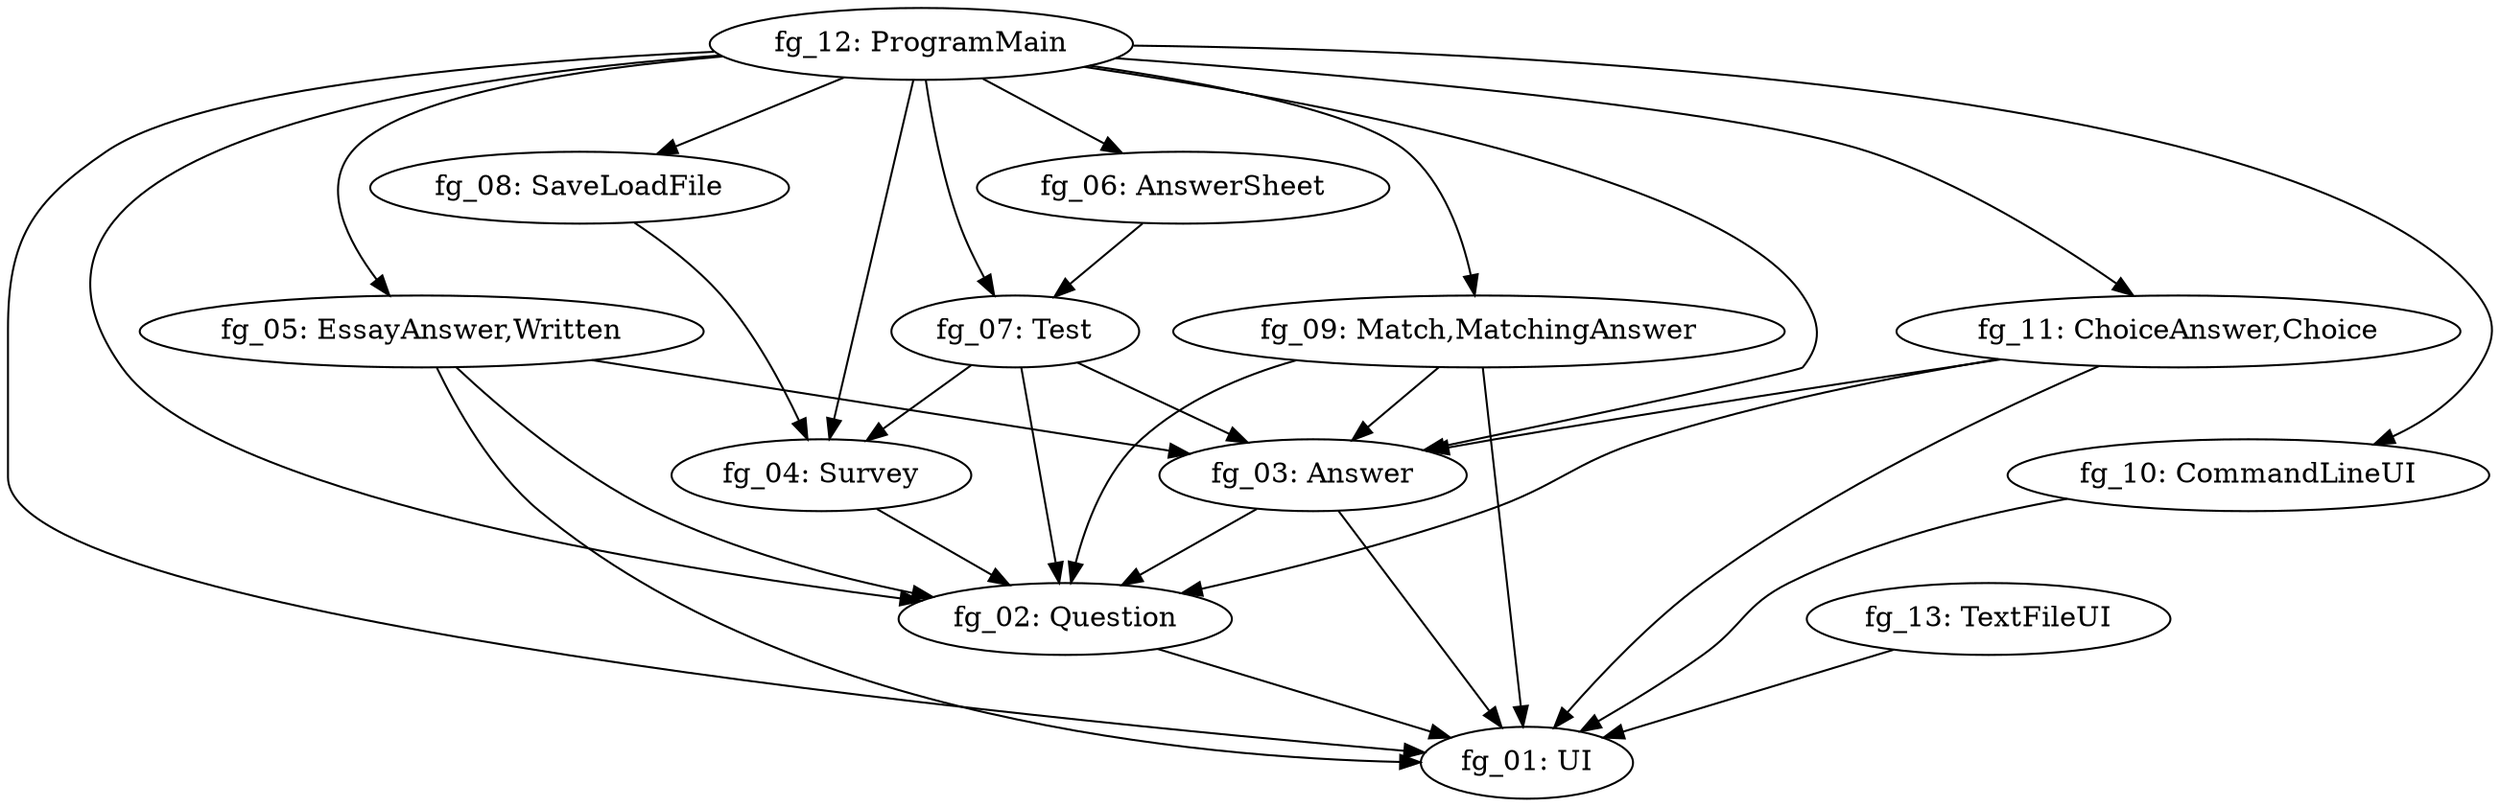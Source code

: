 digraph G { 
"fg_02: Question" -> "fg_01: UI"; 
"fg_03: Answer" -> "fg_02: Question"; 
"fg_03: Answer" -> "fg_01: UI"; 
"fg_04: Survey" -> "fg_02: Question"; 
"fg_05: EssayAnswer,Written" -> "fg_02: Question"; 
"fg_05: EssayAnswer,Written" -> "fg_03: Answer"; 
"fg_05: EssayAnswer,Written" -> "fg_01: UI"; 
"fg_06: AnswerSheet" -> "fg_07: Test"; 
"fg_07: Test" -> "fg_02: Question"; 
"fg_07: Test" -> "fg_03: Answer"; 
"fg_07: Test" -> "fg_04: Survey"; 
"fg_08: SaveLoadFile" -> "fg_04: Survey"; 
"fg_09: Match,MatchingAnswer" -> "fg_03: Answer"; 
"fg_09: Match,MatchingAnswer" -> "fg_02: Question"; 
"fg_09: Match,MatchingAnswer" -> "fg_01: UI"; 
"fg_10: CommandLineUI" -> "fg_01: UI"; 
"fg_11: ChoiceAnswer,Choice" -> "fg_03: Answer"; 
"fg_11: ChoiceAnswer,Choice" -> "fg_02: Question"; 
"fg_11: ChoiceAnswer,Choice" -> "fg_01: UI"; 
"fg_12: ProgramMain" -> "fg_08: SaveLoadFile"; 
"fg_12: ProgramMain" -> "fg_02: Question"; 
"fg_12: ProgramMain" -> "fg_03: Answer"; 
"fg_12: ProgramMain" -> "fg_01: UI"; 
"fg_12: ProgramMain" -> "fg_09: Match,MatchingAnswer"; 
"fg_12: ProgramMain" -> "fg_06: AnswerSheet"; 
"fg_12: ProgramMain" -> "fg_04: Survey"; 
"fg_12: ProgramMain" -> "fg_11: ChoiceAnswer,Choice"; 
"fg_12: ProgramMain" -> "fg_05: EssayAnswer,Written"; 
"fg_12: ProgramMain" -> "fg_10: CommandLineUI"; 
"fg_12: ProgramMain" -> "fg_07: Test"; 
"fg_13: TextFileUI" -> "fg_01: UI"; 
}
